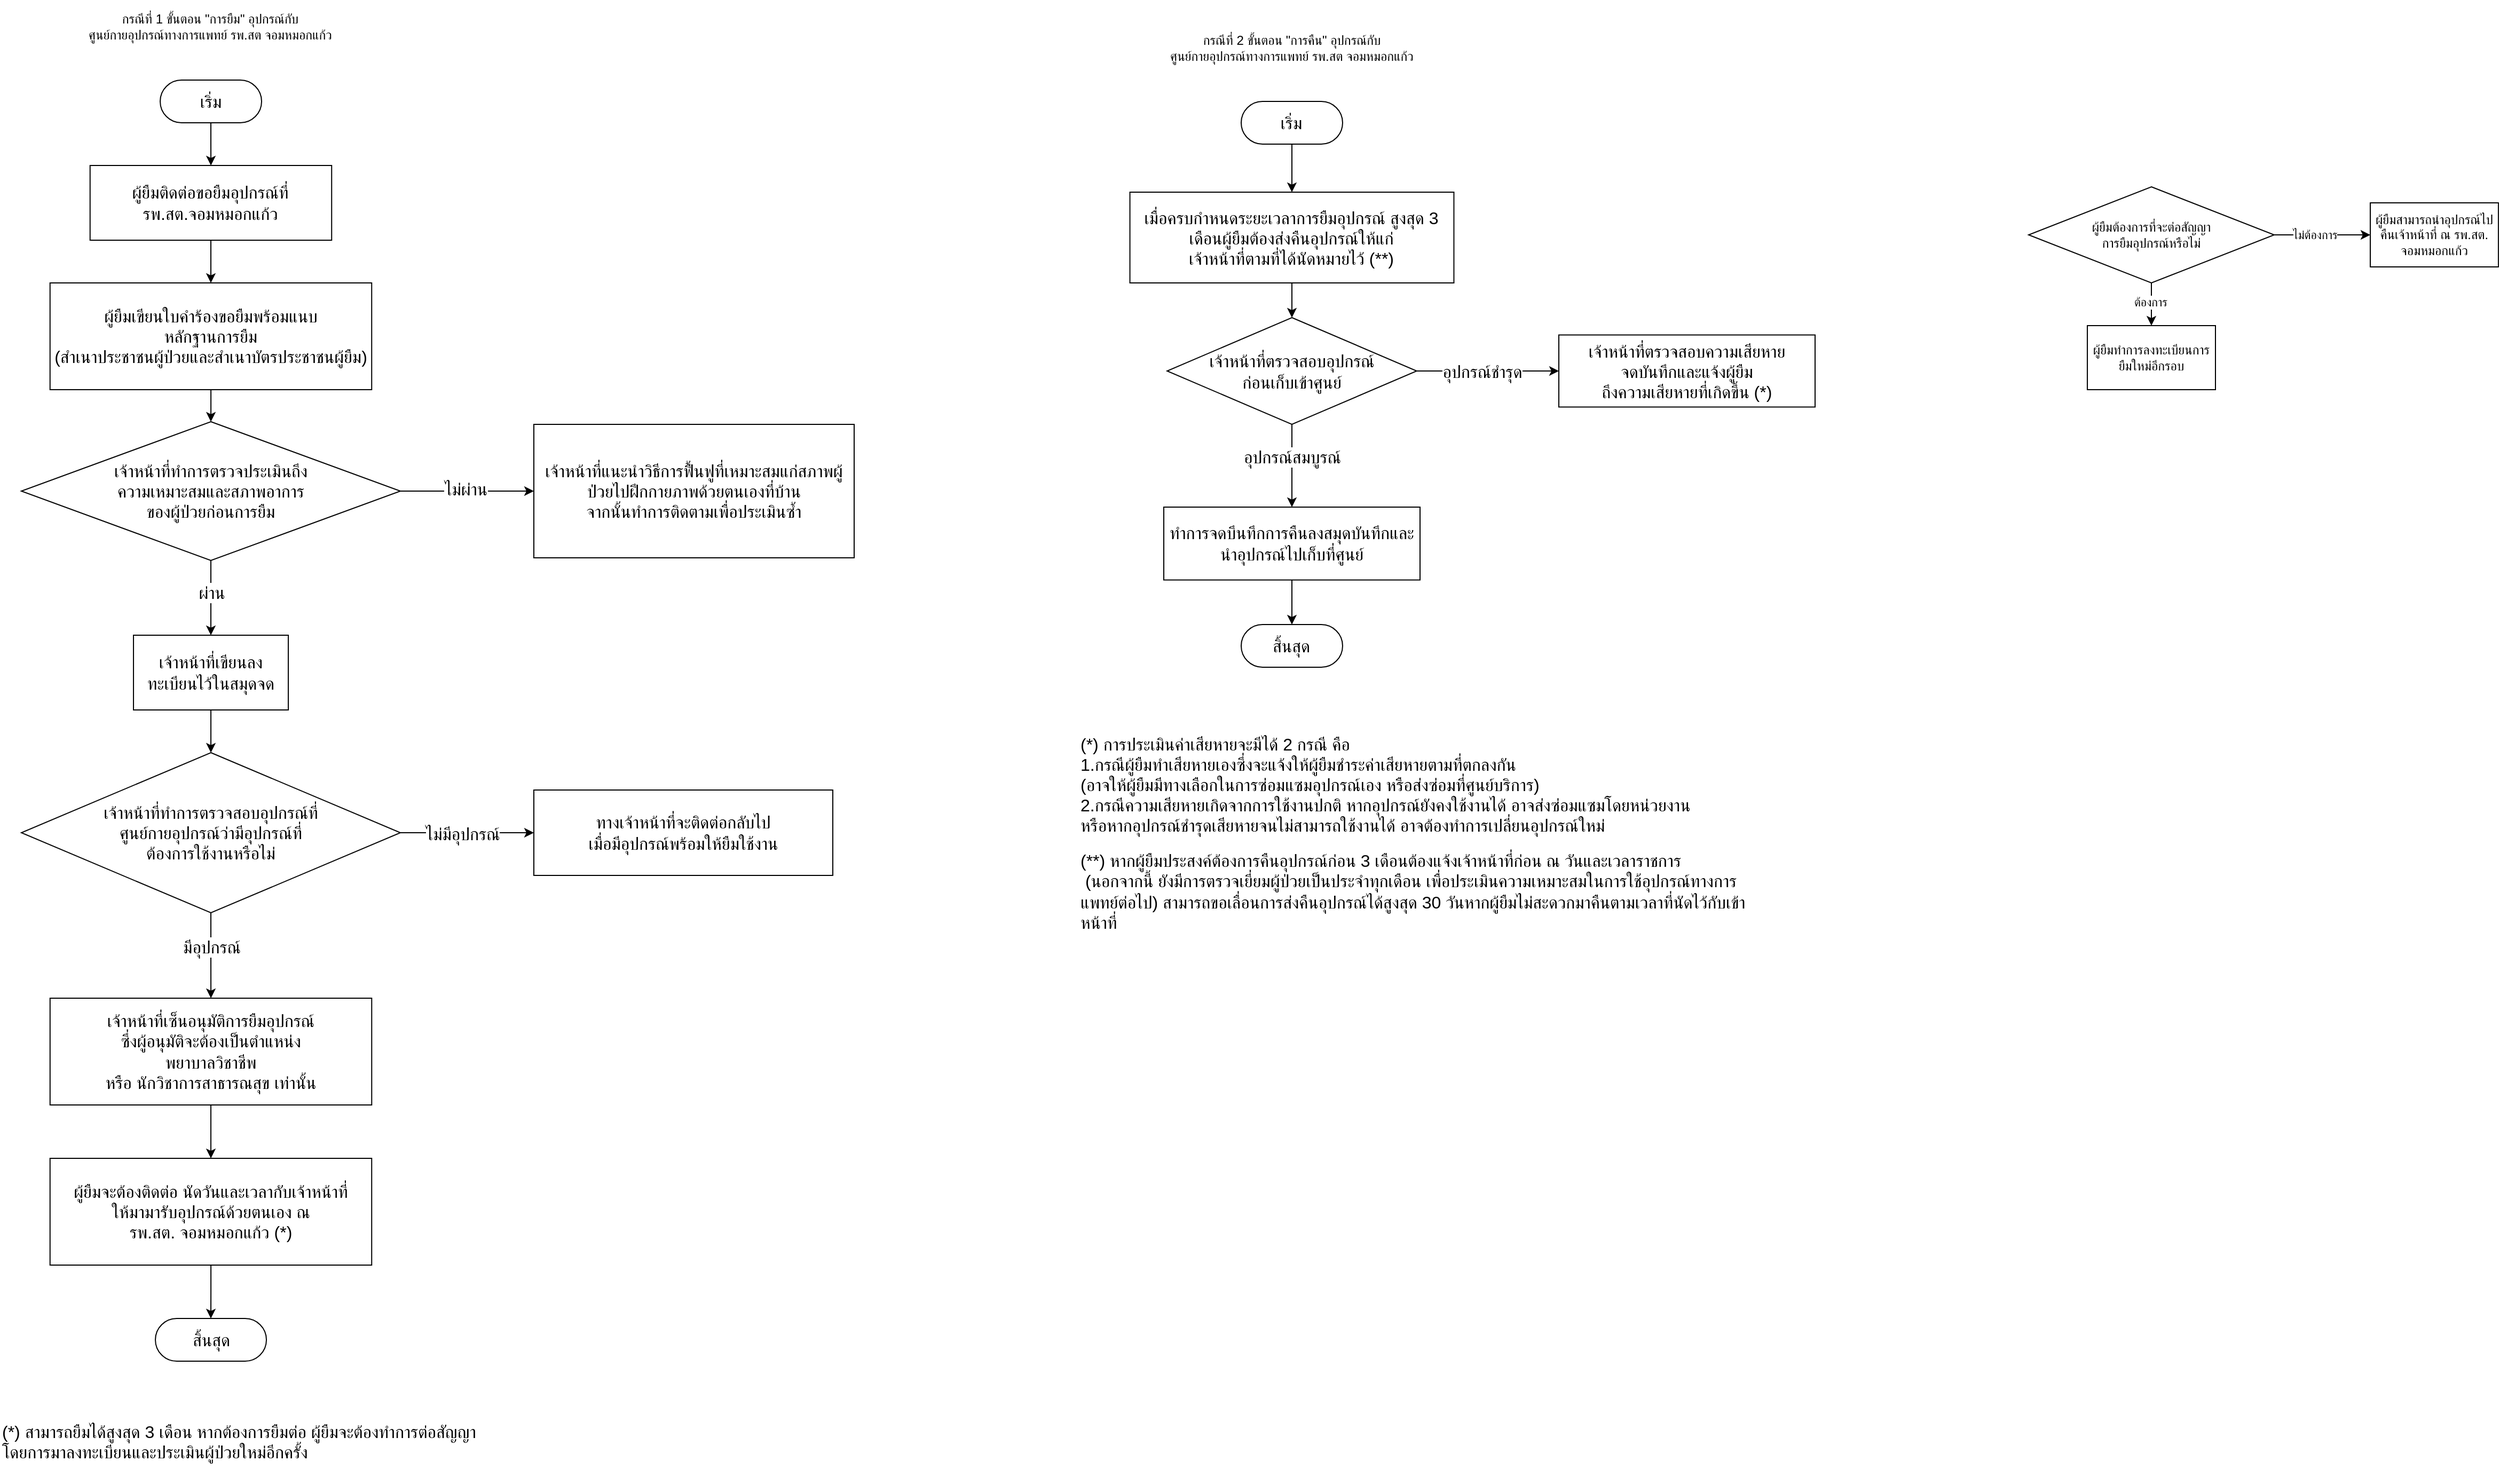 <mxfile version="26.0.5">
  <diagram id="C5RBs43oDa-KdzZeNtuy" name="Page-1">
    <mxGraphModel dx="1833" dy="920" grid="1" gridSize="10" guides="1" tooltips="1" connect="1" arrows="1" fold="1" page="1" pageScale="1" pageWidth="3937" pageHeight="3937" math="0" shadow="0">
      <root>
        <mxCell id="WIyWlLk6GJQsqaUBKTNV-0" />
        <mxCell id="WIyWlLk6GJQsqaUBKTNV-1" parent="WIyWlLk6GJQsqaUBKTNV-0" />
        <mxCell id="w91RFXMXkyerHTZb2JvK-15" value="" style="edgeStyle=orthogonalEdgeStyle;rounded=0;orthogonalLoop=1;jettySize=auto;html=1;" parent="WIyWlLk6GJQsqaUBKTNV-1" source="w91RFXMXkyerHTZb2JvK-3" target="w91RFXMXkyerHTZb2JvK-6" edge="1">
          <mxGeometry relative="1" as="geometry" />
        </mxCell>
        <mxCell id="w91RFXMXkyerHTZb2JvK-3" value="เริ่ม" style="html=1;dashed=0;whiteSpace=wrap;shape=mxgraph.dfd.start;fontSize=16;" parent="WIyWlLk6GJQsqaUBKTNV-1" vertex="1">
          <mxGeometry x="260.02" y="100" width="95" height="40" as="geometry" />
        </mxCell>
        <mxCell id="w91RFXMXkyerHTZb2JvK-16" value="" style="edgeStyle=orthogonalEdgeStyle;rounded=0;orthogonalLoop=1;jettySize=auto;html=1;" parent="WIyWlLk6GJQsqaUBKTNV-1" source="w91RFXMXkyerHTZb2JvK-6" target="w91RFXMXkyerHTZb2JvK-7" edge="1">
          <mxGeometry relative="1" as="geometry" />
        </mxCell>
        <mxCell id="w91RFXMXkyerHTZb2JvK-6" value="ผู้ยืมติดต่อขอยืมอุปกรณ์ที่&lt;div&gt;รพ.สต.จอมหมอกแก้ว&lt;/div&gt;" style="rounded=0;whiteSpace=wrap;html=1;fontSize=16;" parent="WIyWlLk6GJQsqaUBKTNV-1" vertex="1">
          <mxGeometry x="194.37" y="180" width="226.25" height="70" as="geometry" />
        </mxCell>
        <mxCell id="w91RFXMXkyerHTZb2JvK-17" value="" style="edgeStyle=orthogonalEdgeStyle;rounded=0;orthogonalLoop=1;jettySize=auto;html=1;" parent="WIyWlLk6GJQsqaUBKTNV-1" source="w91RFXMXkyerHTZb2JvK-7" target="w91RFXMXkyerHTZb2JvK-8" edge="1">
          <mxGeometry relative="1" as="geometry" />
        </mxCell>
        <mxCell id="w91RFXMXkyerHTZb2JvK-7" value="ผู้ยืมเขียนใบคำร้องขอยืมพร้อมแนบ&lt;br&gt;หลักฐานการยืม&lt;div&gt;(สำเนาประชาชนผู้ป่วยและสำเนาบัตรประชาชนผู้ยืม)&lt;/div&gt;" style="rounded=0;whiteSpace=wrap;html=1;fontSize=16;" parent="WIyWlLk6GJQsqaUBKTNV-1" vertex="1">
          <mxGeometry x="156.87" y="290" width="301.25" height="100" as="geometry" />
        </mxCell>
        <mxCell id="w91RFXMXkyerHTZb2JvK-18" value="" style="edgeStyle=orthogonalEdgeStyle;rounded=0;orthogonalLoop=1;jettySize=auto;html=1;" parent="WIyWlLk6GJQsqaUBKTNV-1" source="w91RFXMXkyerHTZb2JvK-8" target="w91RFXMXkyerHTZb2JvK-9" edge="1">
          <mxGeometry relative="1" as="geometry" />
        </mxCell>
        <mxCell id="Gq7pANQXskhUeCgIyRuJ-11" value="ผ่าน" style="edgeLabel;html=1;align=center;verticalAlign=middle;resizable=0;points=[];fontSize=16;" parent="w91RFXMXkyerHTZb2JvK-18" vertex="1" connectable="0">
          <mxGeometry x="-0.466" y="1" relative="1" as="geometry">
            <mxPoint x="-1" y="11" as="offset" />
          </mxGeometry>
        </mxCell>
        <mxCell id="Gq7pANQXskhUeCgIyRuJ-9" value="" style="edgeStyle=orthogonalEdgeStyle;rounded=0;orthogonalLoop=1;jettySize=auto;html=1;" parent="WIyWlLk6GJQsqaUBKTNV-1" source="w91RFXMXkyerHTZb2JvK-8" target="Gq7pANQXskhUeCgIyRuJ-8" edge="1">
          <mxGeometry relative="1" as="geometry" />
        </mxCell>
        <mxCell id="Gq7pANQXskhUeCgIyRuJ-10" value="ไม่ผ่าน" style="edgeLabel;html=1;align=center;verticalAlign=middle;resizable=0;points=[];fontSize=16;" parent="Gq7pANQXskhUeCgIyRuJ-9" vertex="1" connectable="0">
          <mxGeometry x="-0.021" y="2" relative="1" as="geometry">
            <mxPoint as="offset" />
          </mxGeometry>
        </mxCell>
        <mxCell id="w91RFXMXkyerHTZb2JvK-8" value="&lt;font style=&quot;font-size: 16px;&quot;&gt;เจ้าหน้าที่ทำการตรวจประเมินถึง&lt;br&gt;ความเหมาะสมและสภาพอาการ&lt;br&gt;ของผู้ป่วยก่อนการยืม&lt;/font&gt;" style="rhombus;whiteSpace=wrap;html=1;" parent="WIyWlLk6GJQsqaUBKTNV-1" vertex="1">
          <mxGeometry x="130" y="420" width="355" height="130" as="geometry" />
        </mxCell>
        <mxCell id="w91RFXMXkyerHTZb2JvK-19" value="" style="edgeStyle=orthogonalEdgeStyle;rounded=0;orthogonalLoop=1;jettySize=auto;html=1;" parent="WIyWlLk6GJQsqaUBKTNV-1" source="w91RFXMXkyerHTZb2JvK-9" target="w91RFXMXkyerHTZb2JvK-10" edge="1">
          <mxGeometry relative="1" as="geometry" />
        </mxCell>
        <mxCell id="w91RFXMXkyerHTZb2JvK-9" value="&lt;font style=&quot;font-size: 16px;&quot;&gt;เจ้าหน้าที่เขียนลงทะเบียนไว้ในสมุดจด&lt;/font&gt;" style="rounded=0;whiteSpace=wrap;html=1;" parent="WIyWlLk6GJQsqaUBKTNV-1" vertex="1">
          <mxGeometry x="235.02" y="620" width="145" height="70" as="geometry" />
        </mxCell>
        <mxCell id="w91RFXMXkyerHTZb2JvK-20" value="" style="edgeStyle=orthogonalEdgeStyle;rounded=0;orthogonalLoop=1;jettySize=auto;html=1;" parent="WIyWlLk6GJQsqaUBKTNV-1" source="w91RFXMXkyerHTZb2JvK-10" target="w91RFXMXkyerHTZb2JvK-11" edge="1">
          <mxGeometry relative="1" as="geometry" />
        </mxCell>
        <mxCell id="Gq7pANQXskhUeCgIyRuJ-12" value="มีอุปกรณ์" style="edgeLabel;html=1;align=center;verticalAlign=middle;resizable=0;points=[];fontSize=16;" parent="w91RFXMXkyerHTZb2JvK-20" vertex="1" connectable="0">
          <mxGeometry x="-0.207" relative="1" as="geometry">
            <mxPoint as="offset" />
          </mxGeometry>
        </mxCell>
        <mxCell id="Gq7pANQXskhUeCgIyRuJ-14" value="" style="edgeStyle=orthogonalEdgeStyle;rounded=0;orthogonalLoop=1;jettySize=auto;html=1;" parent="WIyWlLk6GJQsqaUBKTNV-1" source="w91RFXMXkyerHTZb2JvK-10" target="Gq7pANQXskhUeCgIyRuJ-13" edge="1">
          <mxGeometry relative="1" as="geometry" />
        </mxCell>
        <mxCell id="Gq7pANQXskhUeCgIyRuJ-16" value="ไม่มีอุปกรณ์" style="edgeLabel;html=1;align=center;verticalAlign=middle;resizable=0;points=[];fontSize=16;" parent="Gq7pANQXskhUeCgIyRuJ-14" vertex="1" connectable="0">
          <mxGeometry x="-0.078" y="-1" relative="1" as="geometry">
            <mxPoint as="offset" />
          </mxGeometry>
        </mxCell>
        <mxCell id="w91RFXMXkyerHTZb2JvK-10" value="&lt;font style=&quot;font-size: 16px;&quot;&gt;เจ้าหน้าที่ทำการตรวจสอบอุปกรณ์ที่&lt;br&gt;ศูนย์กายอุปกรณ์ว่ามีอุปกรณ์ที่&lt;br&gt;ต้องการใช้งานหรือไม่&lt;/font&gt;" style="rhombus;whiteSpace=wrap;html=1;" parent="WIyWlLk6GJQsqaUBKTNV-1" vertex="1">
          <mxGeometry x="130.02" y="730" width="355" height="150" as="geometry" />
        </mxCell>
        <mxCell id="w91RFXMXkyerHTZb2JvK-21" value="" style="edgeStyle=orthogonalEdgeStyle;rounded=0;orthogonalLoop=1;jettySize=auto;html=1;" parent="WIyWlLk6GJQsqaUBKTNV-1" source="w91RFXMXkyerHTZb2JvK-11" target="w91RFXMXkyerHTZb2JvK-12" edge="1">
          <mxGeometry relative="1" as="geometry" />
        </mxCell>
        <mxCell id="w91RFXMXkyerHTZb2JvK-11" value="เจ้าหน้าที่เซ็นอนุมัติการยืมอุปกรณ์&lt;br&gt;ซึ่งผู้อนุมัติจะต้องเป็นตำแหน่ง &lt;br&gt;พยาบาลวิชาชีพ&lt;br&gt;หรือ นักวิชาการสาธารณสุข เท่านั้น" style="rounded=0;whiteSpace=wrap;html=1;fontSize=16;" parent="WIyWlLk6GJQsqaUBKTNV-1" vertex="1">
          <mxGeometry x="156.89" y="960" width="301.25" height="100" as="geometry" />
        </mxCell>
        <mxCell id="w91RFXMXkyerHTZb2JvK-22" value="" style="edgeStyle=orthogonalEdgeStyle;rounded=0;orthogonalLoop=1;jettySize=auto;html=1;" parent="WIyWlLk6GJQsqaUBKTNV-1" source="w91RFXMXkyerHTZb2JvK-12" target="w91RFXMXkyerHTZb2JvK-14" edge="1">
          <mxGeometry relative="1" as="geometry" />
        </mxCell>
        <mxCell id="w91RFXMXkyerHTZb2JvK-12" value="ผู้ยืมจะต้องติดต่อ นัดวันและเวลากับเจ้าหน้าที่&lt;br&gt;ให้มามารับอุปกรณ์ด้วยตนเอง ณ &lt;br&gt;รพ.สต. จอมหมอกแก้ว (*)" style="rounded=0;whiteSpace=wrap;html=1;fontSize=16;" parent="WIyWlLk6GJQsqaUBKTNV-1" vertex="1">
          <mxGeometry x="156.87" y="1110" width="301.25" height="100" as="geometry" />
        </mxCell>
        <mxCell id="w91RFXMXkyerHTZb2JvK-13" value="&lt;span style=&quot;font-family: Helvetica; font-size: 16px; font-style: normal; font-variant-ligatures: normal; font-variant-caps: normal; font-weight: 400; letter-spacing: normal; orphans: 2; text-align: center; text-indent: 0px; text-transform: none; widows: 2; word-spacing: 0px; -webkit-text-stroke-width: 0px; white-space: normal; text-decoration-thickness: initial; text-decoration-style: initial; text-decoration-color: initial; float: none; display: inline !important;&quot;&gt;&lt;font&gt;(*) สามารถยืมได้สูงสุด 3 เดือน หากต้องการยืมต่อ ผู้ยืมจะต้องทำการต่อสัญญา โดยการมาลงทะเบียนและประเมินผู้ป่วยใหม่อีกครั้ง&lt;/font&gt;&lt;/span&gt;" style="text;whiteSpace=wrap;html=1;" parent="WIyWlLk6GJQsqaUBKTNV-1" vertex="1">
          <mxGeometry x="110" y="1350" width="460" height="50" as="geometry" />
        </mxCell>
        <mxCell id="w91RFXMXkyerHTZb2JvK-14" value="&lt;font style=&quot;font-size: 16px;&quot;&gt;สิ้นสุด&lt;/font&gt;" style="html=1;dashed=0;whiteSpace=wrap;shape=mxgraph.dfd.start" parent="WIyWlLk6GJQsqaUBKTNV-1" vertex="1">
          <mxGeometry x="255.52" y="1260" width="104" height="40" as="geometry" />
        </mxCell>
        <mxCell id="w91RFXMXkyerHTZb2JvK-23" value="กรณีที่ 1 ขั้นตอน &quot;การยืม&quot; อุปกรณ์กับ&lt;br&gt;ศูนย์กายอุปกรณ์ทางการแพทย์ รพ.สต จอมหมอกแก้ว" style="text;html=1;align=center;verticalAlign=middle;whiteSpace=wrap;rounded=0;" parent="WIyWlLk6GJQsqaUBKTNV-1" vertex="1">
          <mxGeometry x="152.49" y="25" width="310" height="50" as="geometry" />
        </mxCell>
        <mxCell id="Gq7pANQXskhUeCgIyRuJ-0" value="กรณีที่ 2 ขั้นตอน &quot;การคืน&quot; อุปกรณ์กับ&lt;br&gt;ศูนย์กายอุปกรณ์ทางการแพทย์ รพ.สต จอมหมอกแก้ว" style="text;html=1;align=center;verticalAlign=middle;whiteSpace=wrap;rounded=0;" parent="WIyWlLk6GJQsqaUBKTNV-1" vertex="1">
          <mxGeometry x="1180" y="50" width="280" height="40" as="geometry" />
        </mxCell>
        <mxCell id="Gq7pANQXskhUeCgIyRuJ-17" value="" style="edgeStyle=orthogonalEdgeStyle;rounded=0;orthogonalLoop=1;jettySize=auto;html=1;" parent="WIyWlLk6GJQsqaUBKTNV-1" source="Gq7pANQXskhUeCgIyRuJ-1" target="Gq7pANQXskhUeCgIyRuJ-3" edge="1">
          <mxGeometry relative="1" as="geometry" />
        </mxCell>
        <mxCell id="Gq7pANQXskhUeCgIyRuJ-1" value="&lt;font style=&quot;font-size: 16px;&quot;&gt;เริ่ม&lt;/font&gt;" style="html=1;dashed=0;whiteSpace=wrap;shape=mxgraph.dfd.start" parent="WIyWlLk6GJQsqaUBKTNV-1" vertex="1">
          <mxGeometry x="1272.49" y="120" width="95" height="40" as="geometry" />
        </mxCell>
        <mxCell id="Gq7pANQXskhUeCgIyRuJ-18" value="" style="edgeStyle=orthogonalEdgeStyle;rounded=0;orthogonalLoop=1;jettySize=auto;html=1;" parent="WIyWlLk6GJQsqaUBKTNV-1" source="Gq7pANQXskhUeCgIyRuJ-3" target="Gq7pANQXskhUeCgIyRuJ-4" edge="1">
          <mxGeometry relative="1" as="geometry" />
        </mxCell>
        <mxCell id="Gq7pANQXskhUeCgIyRuJ-3" value="เมื่อครบกำหนดระยะเวลาการยืมอุปกรณ์ สูงสุด 3 เดือนผู้ยืมต้องส่งคืนอุปกรณ์ให้แก่&lt;br&gt;เจ้าหน้าที่ตามที่ได้นัดหมายไว้ (**)" style="rounded=0;whiteSpace=wrap;html=1;fontSize=16;" parent="WIyWlLk6GJQsqaUBKTNV-1" vertex="1">
          <mxGeometry x="1168.28" y="205" width="303.44" height="85" as="geometry" />
        </mxCell>
        <mxCell id="Gq7pANQXskhUeCgIyRuJ-19" value="" style="edgeStyle=orthogonalEdgeStyle;rounded=0;orthogonalLoop=1;jettySize=auto;html=1;" parent="WIyWlLk6GJQsqaUBKTNV-1" source="Gq7pANQXskhUeCgIyRuJ-4" target="Gq7pANQXskhUeCgIyRuJ-7" edge="1">
          <mxGeometry relative="1" as="geometry" />
        </mxCell>
        <mxCell id="Gq7pANQXskhUeCgIyRuJ-20" value="อุปกรณ์ชำรุด" style="edgeLabel;html=1;align=center;verticalAlign=middle;resizable=0;points=[];fontSize=16;" parent="Gq7pANQXskhUeCgIyRuJ-19" vertex="1" connectable="0">
          <mxGeometry x="-0.089" relative="1" as="geometry">
            <mxPoint as="offset" />
          </mxGeometry>
        </mxCell>
        <mxCell id="Gq7pANQXskhUeCgIyRuJ-23" value="" style="edgeStyle=orthogonalEdgeStyle;rounded=0;orthogonalLoop=1;jettySize=auto;html=1;" parent="WIyWlLk6GJQsqaUBKTNV-1" source="Gq7pANQXskhUeCgIyRuJ-4" target="Gq7pANQXskhUeCgIyRuJ-22" edge="1">
          <mxGeometry relative="1" as="geometry" />
        </mxCell>
        <mxCell id="Gq7pANQXskhUeCgIyRuJ-24" value="อุปกรณ์สมบูรณ์" style="edgeLabel;html=1;align=center;verticalAlign=middle;resizable=0;points=[];fontSize=16;" parent="Gq7pANQXskhUeCgIyRuJ-23" vertex="1" connectable="0">
          <mxGeometry x="-0.324" relative="1" as="geometry">
            <mxPoint y="4" as="offset" />
          </mxGeometry>
        </mxCell>
        <mxCell id="Gq7pANQXskhUeCgIyRuJ-4" value="เจ้าหน้าที่ตรวจสอบอุปกรณ์&lt;br&gt;ก่อนเก็บเข้าศูนย์" style="rhombus;whiteSpace=wrap;html=1;fontSize=16;" parent="WIyWlLk6GJQsqaUBKTNV-1" vertex="1">
          <mxGeometry x="1203.12" y="322.5" width="233.76" height="100" as="geometry" />
        </mxCell>
        <mxCell id="Gq7pANQXskhUeCgIyRuJ-7" value="เจ้าหน้าที่ตรวจสอบความเสียหาย&lt;br&gt;จดบันทึกและแจ้งผู้ยืม&lt;br&gt;ถึงความเสียหายที่เกิดขึ้น (*)" style="rounded=0;whiteSpace=wrap;html=1;fontSize=16;" parent="WIyWlLk6GJQsqaUBKTNV-1" vertex="1">
          <mxGeometry x="1570" y="338.75" width="240" height="67.5" as="geometry" />
        </mxCell>
        <mxCell id="Gq7pANQXskhUeCgIyRuJ-8" value="&lt;font style=&quot;font-size: 16px;&quot;&gt;เจ้าหน้าที่แนะนำวิธีการฟื้นฟูที่เหมาะสมแก่สภาพผู้ป่วยไปฝึกกายภาพด้วยตนเองที่บ้าน&lt;/font&gt;&lt;div&gt;&lt;font style=&quot;font-size: 16px;&quot;&gt;จากนั้นทำการติดตามเพื่อประเมินซ้ำ&lt;/font&gt;&lt;/div&gt;" style="rounded=0;whiteSpace=wrap;html=1;" parent="WIyWlLk6GJQsqaUBKTNV-1" vertex="1">
          <mxGeometry x="610" y="422.5" width="300" height="125" as="geometry" />
        </mxCell>
        <mxCell id="Gq7pANQXskhUeCgIyRuJ-13" value="&lt;font style=&quot;font-size: 16px;&quot;&gt;ทางเจ้าหน้าที่จะติดต่อกลับไป&lt;br&gt;เมื่อมีอุปกรณ์พร้อมให้ยืมใช้งาน&lt;/font&gt;" style="rounded=0;whiteSpace=wrap;html=1;" parent="WIyWlLk6GJQsqaUBKTNV-1" vertex="1">
          <mxGeometry x="610" y="765" width="280" height="80" as="geometry" />
        </mxCell>
        <mxCell id="Gq7pANQXskhUeCgIyRuJ-21" value="&lt;font style=&quot;font-size: 16px;&quot;&gt;(*) การประเมินค่าเสียหายจะมีได้ 2 กรณี คือ &lt;br&gt;1.กรณีผู้ยืมทำเสียหายเองซึ่งจะแจ้งให้ผู้ยืมชำระค่าเสียหายตามที่ตกลงกัน &lt;br&gt;(อาจให้ผู้ยืมมีทางเลือกในการซ่อมแซมอุปกรณ์เอง หรือส่งซ่อมที่ศูนย์บริการ)&lt;/font&gt;&lt;div&gt;&lt;font style=&quot;font-size: 16px;&quot;&gt;2.กรณีความเสียหายเกิดจากการใช้งานปกติ&amp;nbsp;หากอุปกรณ์ยังคงใช้งานได้ อาจส่งซ่อมแซมโดยหน่วยงาน &lt;br&gt;หรือหากอุปกรณ์ชำรุดเสียหายจนไม่สามารถใช้งานได้ อาจต้องทำการเปลี่ยนอุปกรณ์ใหม่&amp;nbsp;&lt;/font&gt;&lt;/div&gt;" style="text;html=1;align=left;verticalAlign=middle;whiteSpace=wrap;rounded=0;" parent="WIyWlLk6GJQsqaUBKTNV-1" vertex="1">
          <mxGeometry x="1120" y="700" width="830" height="120" as="geometry" />
        </mxCell>
        <mxCell id="Gq7pANQXskhUeCgIyRuJ-26" value="" style="edgeStyle=orthogonalEdgeStyle;rounded=0;orthogonalLoop=1;jettySize=auto;html=1;" parent="WIyWlLk6GJQsqaUBKTNV-1" source="Gq7pANQXskhUeCgIyRuJ-22" target="Gq7pANQXskhUeCgIyRuJ-25" edge="1">
          <mxGeometry relative="1" as="geometry" />
        </mxCell>
        <mxCell id="Gq7pANQXskhUeCgIyRuJ-22" value="ทำการจดบึนทึกการคืนลงสมุดบันทึกและนำอุปกรณ์ไปเก็บที่ศูนย์" style="rounded=0;whiteSpace=wrap;html=1;fontSize=16;" parent="WIyWlLk6GJQsqaUBKTNV-1" vertex="1">
          <mxGeometry x="1200" y="500" width="240" height="68.26" as="geometry" />
        </mxCell>
        <mxCell id="Gq7pANQXskhUeCgIyRuJ-25" value="&lt;font style=&quot;font-size: 16px;&quot;&gt;สิ้นสุด&lt;/font&gt;" style="html=1;dashed=0;whiteSpace=wrap;shape=mxgraph.dfd.start" parent="WIyWlLk6GJQsqaUBKTNV-1" vertex="1">
          <mxGeometry x="1272.49" y="610" width="95" height="40" as="geometry" />
        </mxCell>
        <mxCell id="ooGsEa1KeA06Juk-TKVE-1" value="&lt;span style=&quot;font-size: 16px;&quot;&gt;(**) หากผู้ยืมประสงค์ต้องการคืนอุปกรณ์ก่อน 3 เดือนต้องแจ้งเจ้าหน้าที่ก่อน ณ วันและเวลาราชการ&lt;br&gt;&lt;/span&gt;&lt;span style=&quot;background-color: transparent; font-size: 16px; color: light-dark(rgb(0, 0, 0), rgb(255, 255, 255));&quot;&gt;&amp;nbsp;(&lt;/span&gt;&lt;span style=&quot;font-size: 16px;&quot;&gt;นอกจากนี้ ยังมีการตรวจเยี่ยมผู้ป่วยเป็นประจำทุกเดือน เพื่อประเมินความเหมาะสมในการใช้อุปกรณ์ทางการแพทย์ต่อไป&lt;/span&gt;&lt;span style=&quot;background-color: transparent; font-size: 16px; color: light-dark(rgb(0, 0, 0), rgb(255, 255, 255));&quot;&gt;) สามารถขอเลื่อนการส่งคืนอุปกรณ์ได้สูงสุด 30 วันหากผู้ยืมไม่สะดวกมาคืนตามเวลาที่นัดไว้กับเข้าหน้าที่&lt;/span&gt;" style="text;html=1;align=left;verticalAlign=middle;whiteSpace=wrap;rounded=0;" vertex="1" parent="WIyWlLk6GJQsqaUBKTNV-1">
          <mxGeometry x="1120" y="820" width="640" height="80" as="geometry" />
        </mxCell>
        <mxCell id="ooGsEa1KeA06Juk-TKVE-11" value="" style="edgeStyle=orthogonalEdgeStyle;rounded=0;orthogonalLoop=1;jettySize=auto;html=1;" edge="1" parent="WIyWlLk6GJQsqaUBKTNV-1" source="ooGsEa1KeA06Juk-TKVE-8" target="ooGsEa1KeA06Juk-TKVE-9">
          <mxGeometry relative="1" as="geometry" />
        </mxCell>
        <mxCell id="ooGsEa1KeA06Juk-TKVE-13" value="ไม่ต้องการ" style="edgeLabel;html=1;align=center;verticalAlign=middle;resizable=0;points=[];" vertex="1" connectable="0" parent="ooGsEa1KeA06Juk-TKVE-11">
          <mxGeometry x="-0.165" relative="1" as="geometry">
            <mxPoint as="offset" />
          </mxGeometry>
        </mxCell>
        <mxCell id="ooGsEa1KeA06Juk-TKVE-12" value="" style="edgeStyle=orthogonalEdgeStyle;rounded=0;orthogonalLoop=1;jettySize=auto;html=1;" edge="1" parent="WIyWlLk6GJQsqaUBKTNV-1" source="ooGsEa1KeA06Juk-TKVE-8" target="ooGsEa1KeA06Juk-TKVE-10">
          <mxGeometry relative="1" as="geometry" />
        </mxCell>
        <mxCell id="ooGsEa1KeA06Juk-TKVE-14" value="ต้องการ" style="edgeLabel;html=1;align=center;verticalAlign=middle;resizable=0;points=[];" vertex="1" connectable="0" parent="ooGsEa1KeA06Juk-TKVE-12">
          <mxGeometry x="-0.126" y="-1" relative="1" as="geometry">
            <mxPoint as="offset" />
          </mxGeometry>
        </mxCell>
        <mxCell id="ooGsEa1KeA06Juk-TKVE-8" value="ผู้ยืมต้องการที่จะต่อสัญญา&lt;br&gt;การยืมอุปกรณ์หรือไม่" style="rhombus;whiteSpace=wrap;html=1;" vertex="1" parent="WIyWlLk6GJQsqaUBKTNV-1">
          <mxGeometry x="2010" y="200" width="230" height="90" as="geometry" />
        </mxCell>
        <mxCell id="ooGsEa1KeA06Juk-TKVE-9" value="ผู้ยืมสามารถนำอุปกรณ์ไปคืนเจ้าหน้าที่ ณ รพ.สต. จอมหมอกแก้ว" style="rounded=0;whiteSpace=wrap;html=1;" vertex="1" parent="WIyWlLk6GJQsqaUBKTNV-1">
          <mxGeometry x="2330" y="215" width="120" height="60" as="geometry" />
        </mxCell>
        <mxCell id="ooGsEa1KeA06Juk-TKVE-10" value="ผู้ยืมทำการลงทะเบียนการยืมใหม่อีกรอบ" style="rounded=0;whiteSpace=wrap;html=1;" vertex="1" parent="WIyWlLk6GJQsqaUBKTNV-1">
          <mxGeometry x="2065" y="330" width="120" height="60" as="geometry" />
        </mxCell>
      </root>
    </mxGraphModel>
  </diagram>
</mxfile>
